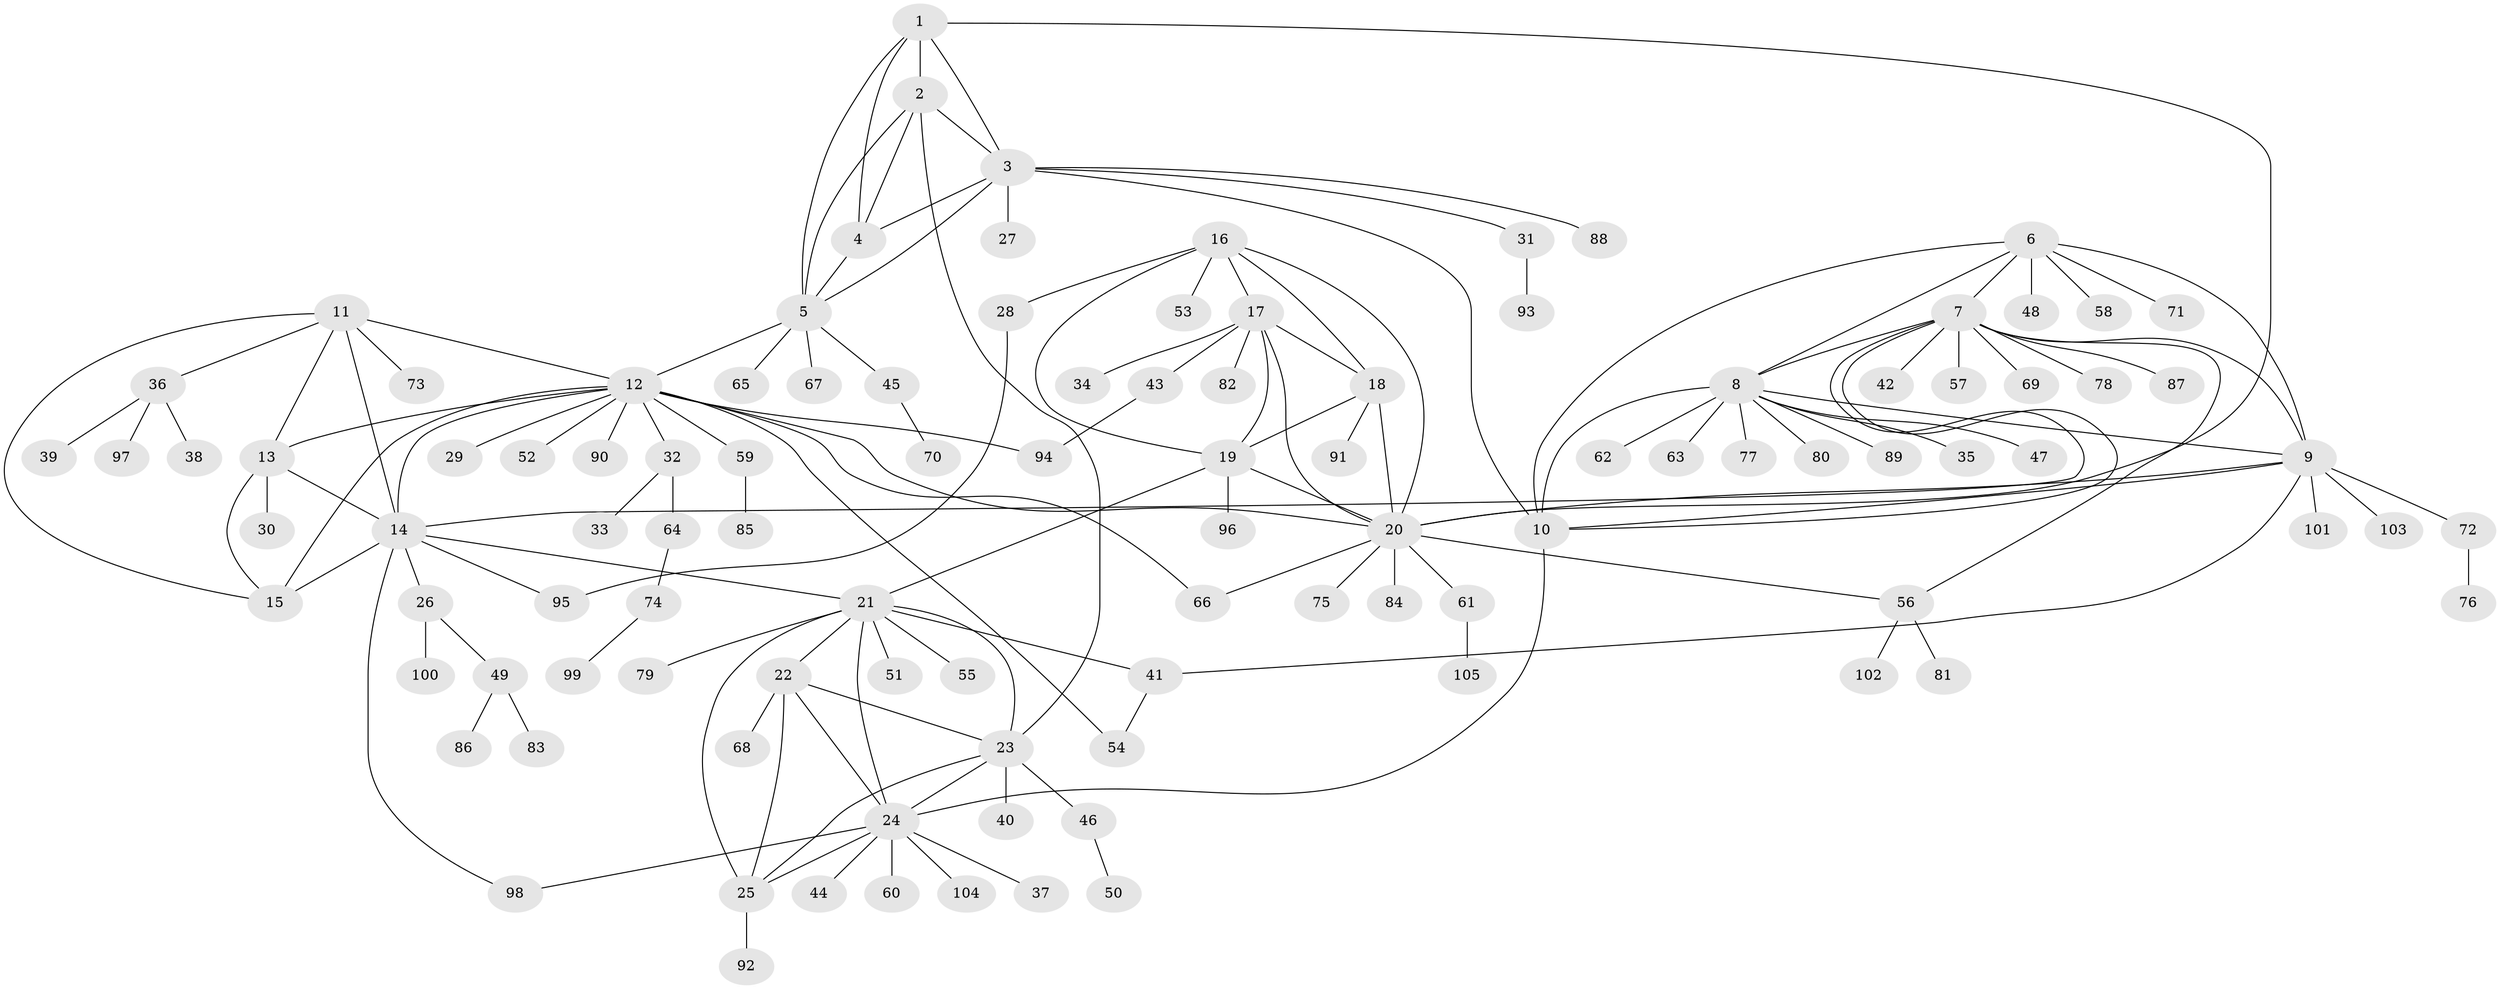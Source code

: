 // Generated by graph-tools (version 1.1) at 2025/50/03/09/25 03:50:28]
// undirected, 105 vertices, 147 edges
graph export_dot {
graph [start="1"]
  node [color=gray90,style=filled];
  1;
  2;
  3;
  4;
  5;
  6;
  7;
  8;
  9;
  10;
  11;
  12;
  13;
  14;
  15;
  16;
  17;
  18;
  19;
  20;
  21;
  22;
  23;
  24;
  25;
  26;
  27;
  28;
  29;
  30;
  31;
  32;
  33;
  34;
  35;
  36;
  37;
  38;
  39;
  40;
  41;
  42;
  43;
  44;
  45;
  46;
  47;
  48;
  49;
  50;
  51;
  52;
  53;
  54;
  55;
  56;
  57;
  58;
  59;
  60;
  61;
  62;
  63;
  64;
  65;
  66;
  67;
  68;
  69;
  70;
  71;
  72;
  73;
  74;
  75;
  76;
  77;
  78;
  79;
  80;
  81;
  82;
  83;
  84;
  85;
  86;
  87;
  88;
  89;
  90;
  91;
  92;
  93;
  94;
  95;
  96;
  97;
  98;
  99;
  100;
  101;
  102;
  103;
  104;
  105;
  1 -- 2;
  1 -- 3;
  1 -- 4;
  1 -- 5;
  1 -- 20;
  2 -- 3;
  2 -- 4;
  2 -- 5;
  2 -- 23;
  3 -- 4;
  3 -- 5;
  3 -- 10;
  3 -- 27;
  3 -- 31;
  3 -- 88;
  4 -- 5;
  5 -- 12;
  5 -- 45;
  5 -- 65;
  5 -- 67;
  6 -- 7;
  6 -- 8;
  6 -- 9;
  6 -- 10;
  6 -- 48;
  6 -- 58;
  6 -- 71;
  7 -- 8;
  7 -- 9;
  7 -- 10;
  7 -- 14;
  7 -- 42;
  7 -- 56;
  7 -- 57;
  7 -- 69;
  7 -- 78;
  7 -- 87;
  8 -- 9;
  8 -- 10;
  8 -- 35;
  8 -- 47;
  8 -- 62;
  8 -- 63;
  8 -- 77;
  8 -- 80;
  8 -- 89;
  9 -- 10;
  9 -- 20;
  9 -- 41;
  9 -- 72;
  9 -- 101;
  9 -- 103;
  10 -- 24;
  11 -- 12;
  11 -- 13;
  11 -- 14;
  11 -- 15;
  11 -- 36;
  11 -- 73;
  12 -- 13;
  12 -- 14;
  12 -- 15;
  12 -- 20;
  12 -- 29;
  12 -- 32;
  12 -- 52;
  12 -- 54;
  12 -- 59;
  12 -- 66;
  12 -- 90;
  12 -- 94;
  13 -- 14;
  13 -- 15;
  13 -- 30;
  14 -- 15;
  14 -- 21;
  14 -- 26;
  14 -- 95;
  14 -- 98;
  16 -- 17;
  16 -- 18;
  16 -- 19;
  16 -- 20;
  16 -- 28;
  16 -- 53;
  17 -- 18;
  17 -- 19;
  17 -- 20;
  17 -- 34;
  17 -- 43;
  17 -- 82;
  18 -- 19;
  18 -- 20;
  18 -- 91;
  19 -- 20;
  19 -- 21;
  19 -- 96;
  20 -- 56;
  20 -- 61;
  20 -- 66;
  20 -- 75;
  20 -- 84;
  21 -- 22;
  21 -- 23;
  21 -- 24;
  21 -- 25;
  21 -- 41;
  21 -- 51;
  21 -- 55;
  21 -- 79;
  22 -- 23;
  22 -- 24;
  22 -- 25;
  22 -- 68;
  23 -- 24;
  23 -- 25;
  23 -- 40;
  23 -- 46;
  24 -- 25;
  24 -- 37;
  24 -- 44;
  24 -- 60;
  24 -- 98;
  24 -- 104;
  25 -- 92;
  26 -- 49;
  26 -- 100;
  28 -- 95;
  31 -- 93;
  32 -- 33;
  32 -- 64;
  36 -- 38;
  36 -- 39;
  36 -- 97;
  41 -- 54;
  43 -- 94;
  45 -- 70;
  46 -- 50;
  49 -- 83;
  49 -- 86;
  56 -- 81;
  56 -- 102;
  59 -- 85;
  61 -- 105;
  64 -- 74;
  72 -- 76;
  74 -- 99;
}
